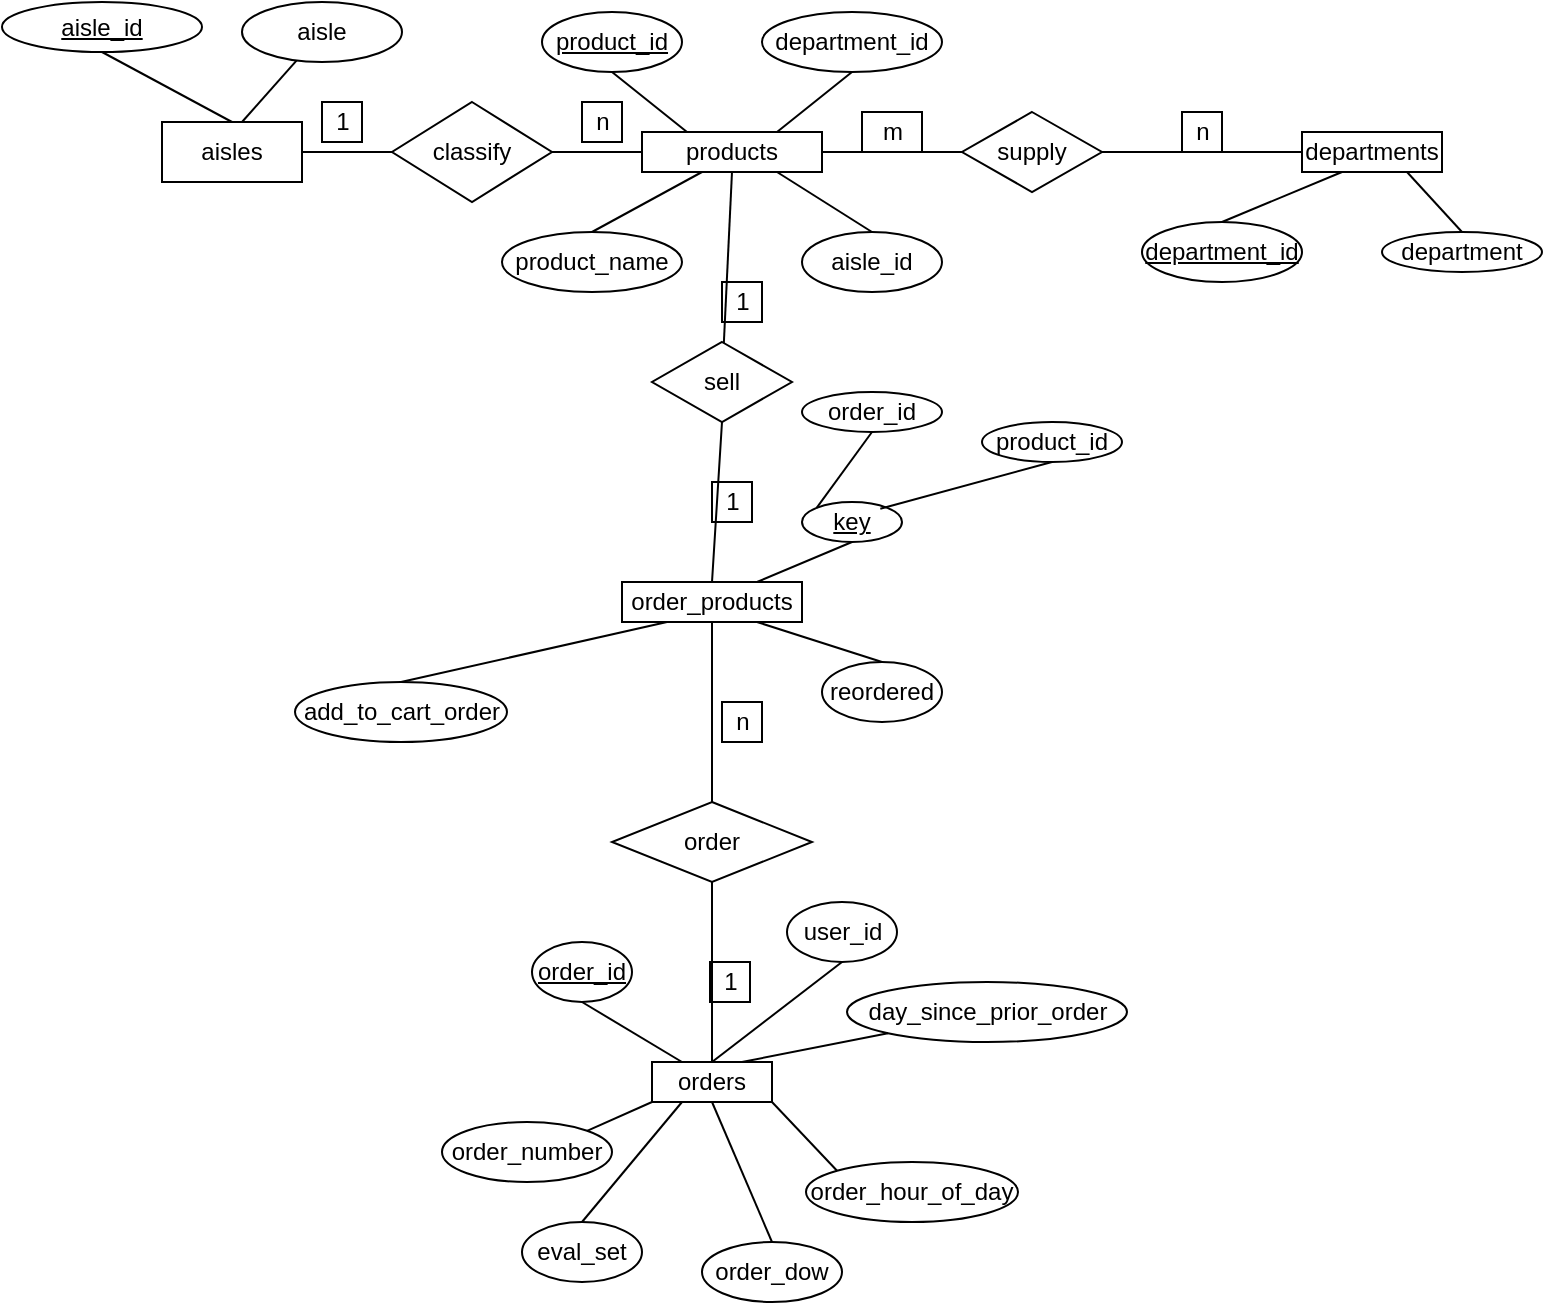 <mxfile>
    <diagram id="0E9O87sROTVYrMjI8Wmk" name="Page-1">
        <mxGraphModel dx="968" dy="830" grid="1" gridSize="10" guides="1" tooltips="1" connect="1" arrows="1" fold="1" page="1" pageScale="1" pageWidth="827" pageHeight="1169" background="#FFFFFF" math="0" shadow="0">
            <root>
                <mxCell id="0"/>
                <mxCell id="1" parent="0"/>
                <mxCell id="2" value="aisles" style="rounded=0;whiteSpace=wrap;html=1;fillColor=none;fontColor=#000000;strokeColor=#000000;" vertex="1" parent="1">
                    <mxGeometry x="120" y="450" width="70" height="30" as="geometry"/>
                </mxCell>
                <mxCell id="3" value="" style="endArrow=none;html=1;entryX=0.5;entryY=1;entryDx=0;entryDy=0;exitX=0.5;exitY=0;exitDx=0;exitDy=0;fillColor=none;fontColor=#000000;strokeColor=#000000;" edge="1" parent="1" source="2" target="5">
                    <mxGeometry width="50" height="50" relative="1" as="geometry">
                        <mxPoint x="152.17" y="460" as="sourcePoint"/>
                        <mxPoint x="69.996" y="415" as="targetPoint"/>
                    </mxGeometry>
                </mxCell>
                <mxCell id="5" value="&lt;u&gt;aisle_id&lt;/u&gt;" style="ellipse;whiteSpace=wrap;html=1;fillColor=none;fontColor=#000000;strokeColor=#000000;" vertex="1" parent="1">
                    <mxGeometry x="40" y="390" width="100" height="25" as="geometry"/>
                </mxCell>
                <mxCell id="7" value="" style="endArrow=none;html=1;fillColor=none;fontColor=#000000;strokeColor=#000000;" edge="1" parent="1" target="8">
                    <mxGeometry width="50" height="50" relative="1" as="geometry">
                        <mxPoint x="160" y="450" as="sourcePoint"/>
                        <mxPoint x="190" y="410" as="targetPoint"/>
                    </mxGeometry>
                </mxCell>
                <mxCell id="8" value="aisle" style="ellipse;whiteSpace=wrap;html=1;fillColor=none;fontColor=#000000;strokeColor=#000000;" vertex="1" parent="1">
                    <mxGeometry x="160" y="390" width="80" height="30" as="geometry"/>
                </mxCell>
                <mxCell id="9" value="departments" style="rounded=0;whiteSpace=wrap;html=1;fillColor=none;fontColor=#000000;strokeColor=#000000;" vertex="1" parent="1">
                    <mxGeometry x="690" y="455" width="70" height="20" as="geometry"/>
                </mxCell>
                <mxCell id="10" value="&lt;u&gt;department_id&lt;/u&gt;" style="ellipse;whiteSpace=wrap;html=1;fillColor=none;fontColor=#000000;strokeColor=#000000;" vertex="1" parent="1">
                    <mxGeometry x="610" y="500" width="80" height="30" as="geometry"/>
                </mxCell>
                <mxCell id="11" value="department" style="ellipse;whiteSpace=wrap;html=1;fillColor=none;fontColor=#000000;strokeColor=#000000;" vertex="1" parent="1">
                    <mxGeometry x="730" y="505" width="80" height="20" as="geometry"/>
                </mxCell>
                <mxCell id="12" value="" style="endArrow=none;html=1;exitX=0.5;exitY=0;exitDx=0;exitDy=0;fillColor=none;fontColor=#000000;strokeColor=#000000;" edge="1" parent="1" source="10">
                    <mxGeometry width="50" height="50" relative="1" as="geometry">
                        <mxPoint x="660" y="525" as="sourcePoint"/>
                        <mxPoint x="710" y="475" as="targetPoint"/>
                    </mxGeometry>
                </mxCell>
                <mxCell id="13" value="" style="endArrow=none;html=1;entryX=0.75;entryY=1;entryDx=0;entryDy=0;exitX=0.5;exitY=0;exitDx=0;exitDy=0;fillColor=none;fontColor=#000000;strokeColor=#000000;" edge="1" parent="1" source="11" target="9">
                    <mxGeometry width="50" height="50" relative="1" as="geometry">
                        <mxPoint x="760" y="505" as="sourcePoint"/>
                        <mxPoint x="810" y="455" as="targetPoint"/>
                    </mxGeometry>
                </mxCell>
                <mxCell id="14" value="order_products" style="rounded=0;whiteSpace=wrap;html=1;fillColor=none;fontColor=#000000;strokeColor=#000000;" vertex="1" parent="1">
                    <mxGeometry x="350" y="680" width="90" height="20" as="geometry"/>
                </mxCell>
                <mxCell id="15" value="order_id" style="ellipse;whiteSpace=wrap;html=1;fillColor=none;fontColor=#000000;strokeColor=#000000;" vertex="1" parent="1">
                    <mxGeometry x="440" y="585" width="70" height="20" as="geometry"/>
                </mxCell>
                <mxCell id="16" value="product_id" style="ellipse;whiteSpace=wrap;html=1;fillColor=none;fontColor=#000000;strokeColor=#000000;" vertex="1" parent="1">
                    <mxGeometry x="530" y="600" width="70" height="20" as="geometry"/>
                </mxCell>
                <mxCell id="17" value="add_to_cart_order" style="ellipse;whiteSpace=wrap;html=1;fillColor=none;fontColor=#000000;strokeColor=#000000;" vertex="1" parent="1">
                    <mxGeometry x="186.5" y="730" width="106" height="30" as="geometry"/>
                </mxCell>
                <mxCell id="18" value="reordered" style="ellipse;whiteSpace=wrap;html=1;fillColor=none;fontColor=#000000;strokeColor=#000000;" vertex="1" parent="1">
                    <mxGeometry x="450" y="720" width="60" height="30" as="geometry"/>
                </mxCell>
                <mxCell id="19" value="" style="endArrow=none;html=1;entryX=0.5;entryY=1;entryDx=0;entryDy=0;exitX=0.783;exitY=0.167;exitDx=0;exitDy=0;exitPerimeter=0;fillColor=none;fontColor=#000000;strokeColor=#000000;" edge="1" parent="1" source="47" target="16">
                    <mxGeometry width="50" height="50" relative="1" as="geometry">
                        <mxPoint x="400" y="680" as="sourcePoint"/>
                        <mxPoint x="440" y="650" as="targetPoint"/>
                    </mxGeometry>
                </mxCell>
                <mxCell id="20" value="" style="endArrow=none;html=1;entryX=0.5;entryY=1;entryDx=0;entryDy=0;exitX=0;exitY=0;exitDx=0;exitDy=0;fillColor=none;fontColor=#000000;strokeColor=#000000;" edge="1" parent="1" source="47" target="15">
                    <mxGeometry width="50" height="50" relative="1" as="geometry">
                        <mxPoint x="390" y="700" as="sourcePoint"/>
                        <mxPoint x="440" y="650" as="targetPoint"/>
                    </mxGeometry>
                </mxCell>
                <mxCell id="21" value="" style="endArrow=none;html=1;exitX=0.5;exitY=0;exitDx=0;exitDy=0;entryX=0.25;entryY=1;entryDx=0;entryDy=0;fillColor=none;fontColor=#000000;strokeColor=#000000;" edge="1" parent="1" source="17" target="14">
                    <mxGeometry width="50" height="50" relative="1" as="geometry">
                        <mxPoint x="390" y="700" as="sourcePoint"/>
                        <mxPoint x="440" y="650" as="targetPoint"/>
                    </mxGeometry>
                </mxCell>
                <mxCell id="22" value="" style="endArrow=none;html=1;exitX=0.5;exitY=0;exitDx=0;exitDy=0;entryX=0.75;entryY=1;entryDx=0;entryDy=0;fillColor=none;fontColor=#000000;strokeColor=#000000;" edge="1" parent="1" source="18" target="14">
                    <mxGeometry width="50" height="50" relative="1" as="geometry">
                        <mxPoint x="390" y="700" as="sourcePoint"/>
                        <mxPoint x="440" y="650" as="targetPoint"/>
                    </mxGeometry>
                </mxCell>
                <mxCell id="23" value="orders" style="rounded=0;whiteSpace=wrap;html=1;fillColor=none;fontColor=#000000;strokeColor=#000000;" vertex="1" parent="1">
                    <mxGeometry x="365" y="920" width="60" height="20" as="geometry"/>
                </mxCell>
                <mxCell id="24" value="&lt;u&gt;order_id&lt;/u&gt;" style="ellipse;whiteSpace=wrap;html=1;fillColor=none;fontColor=#000000;strokeColor=#000000;" vertex="1" parent="1">
                    <mxGeometry x="305" y="860" width="50" height="30" as="geometry"/>
                </mxCell>
                <mxCell id="25" value="user_id" style="ellipse;whiteSpace=wrap;html=1;fillColor=none;fontColor=#000000;strokeColor=#000000;" vertex="1" parent="1">
                    <mxGeometry x="432.5" y="840" width="55" height="30" as="geometry"/>
                </mxCell>
                <mxCell id="26" value="eval_set" style="ellipse;whiteSpace=wrap;html=1;fillColor=none;fontColor=#000000;strokeColor=#000000;" vertex="1" parent="1">
                    <mxGeometry x="300" y="1000" width="60" height="30" as="geometry"/>
                </mxCell>
                <mxCell id="27" value="order_number" style="ellipse;whiteSpace=wrap;html=1;fillColor=none;fontColor=#000000;strokeColor=#000000;" vertex="1" parent="1">
                    <mxGeometry x="260" y="950" width="85" height="30" as="geometry"/>
                </mxCell>
                <mxCell id="28" value="order_dow" style="ellipse;whiteSpace=wrap;html=1;fillColor=none;fontColor=#000000;strokeColor=#000000;" vertex="1" parent="1">
                    <mxGeometry x="390" y="1010" width="70" height="30" as="geometry"/>
                </mxCell>
                <mxCell id="29" value="order_hour_of_day" style="ellipse;whiteSpace=wrap;html=1;fillColor=none;fontColor=#000000;strokeColor=#000000;" vertex="1" parent="1">
                    <mxGeometry x="442" y="970" width="106" height="30" as="geometry"/>
                </mxCell>
                <mxCell id="30" value="day_since_prior_order" style="ellipse;whiteSpace=wrap;html=1;fillColor=none;fontColor=#000000;strokeColor=#000000;" vertex="1" parent="1">
                    <mxGeometry x="462.5" y="880" width="140" height="30" as="geometry"/>
                </mxCell>
                <mxCell id="31" value="" style="endArrow=none;html=1;entryX=0.5;entryY=1;entryDx=0;entryDy=0;exitX=0.5;exitY=0;exitDx=0;exitDy=0;fillColor=none;fontColor=#000000;strokeColor=#000000;" edge="1" parent="1" source="23" target="25">
                    <mxGeometry width="50" height="50" relative="1" as="geometry">
                        <mxPoint x="405" y="970" as="sourcePoint"/>
                        <mxPoint x="455" y="920" as="targetPoint"/>
                    </mxGeometry>
                </mxCell>
                <mxCell id="32" value="" style="endArrow=none;html=1;entryX=0.5;entryY=1;entryDx=0;entryDy=0;exitX=0.25;exitY=0;exitDx=0;exitDy=0;fillColor=none;fontColor=#000000;strokeColor=#000000;" edge="1" parent="1" source="23" target="24">
                    <mxGeometry width="50" height="50" relative="1" as="geometry">
                        <mxPoint x="325" y="940" as="sourcePoint"/>
                        <mxPoint x="375" y="890" as="targetPoint"/>
                    </mxGeometry>
                </mxCell>
                <mxCell id="33" value="" style="endArrow=none;html=1;exitX=1;exitY=0;exitDx=0;exitDy=0;entryX=0;entryY=1;entryDx=0;entryDy=0;fillColor=none;fontColor=#000000;strokeColor=#000000;" edge="1" parent="1" source="27" target="23">
                    <mxGeometry width="50" height="50" relative="1" as="geometry">
                        <mxPoint x="365" y="1000" as="sourcePoint"/>
                        <mxPoint x="415" y="950" as="targetPoint"/>
                    </mxGeometry>
                </mxCell>
                <mxCell id="34" value="" style="endArrow=none;html=1;entryX=0.25;entryY=1;entryDx=0;entryDy=0;fillColor=none;fontColor=#000000;strokeColor=#000000;" edge="1" parent="1" target="23">
                    <mxGeometry width="50" height="50" relative="1" as="geometry">
                        <mxPoint x="330" y="1000" as="sourcePoint"/>
                        <mxPoint x="455" y="920" as="targetPoint"/>
                    </mxGeometry>
                </mxCell>
                <mxCell id="35" value="" style="endArrow=none;html=1;entryX=0;entryY=1;entryDx=0;entryDy=0;exitX=0.75;exitY=0;exitDx=0;exitDy=0;fillColor=none;fontColor=#000000;strokeColor=#000000;" edge="1" parent="1" source="23" target="30">
                    <mxGeometry width="50" height="50" relative="1" as="geometry">
                        <mxPoint x="405" y="970" as="sourcePoint"/>
                        <mxPoint x="455" y="920" as="targetPoint"/>
                    </mxGeometry>
                </mxCell>
                <mxCell id="36" value="" style="endArrow=none;html=1;exitX=0;exitY=0;exitDx=0;exitDy=0;entryX=1;entryY=1;entryDx=0;entryDy=0;fillColor=none;fontColor=#000000;strokeColor=#000000;" edge="1" parent="1" source="29" target="23">
                    <mxGeometry width="50" height="50" relative="1" as="geometry">
                        <mxPoint x="405" y="970" as="sourcePoint"/>
                        <mxPoint x="455" y="920" as="targetPoint"/>
                    </mxGeometry>
                </mxCell>
                <mxCell id="37" value="" style="endArrow=none;html=1;exitX=0.5;exitY=0;exitDx=0;exitDy=0;entryX=0.5;entryY=1;entryDx=0;entryDy=0;fillColor=none;fontColor=#000000;strokeColor=#000000;" edge="1" parent="1" source="28" target="23">
                    <mxGeometry width="50" height="50" relative="1" as="geometry">
                        <mxPoint x="405" y="970" as="sourcePoint"/>
                        <mxPoint x="455" y="920" as="targetPoint"/>
                    </mxGeometry>
                </mxCell>
                <mxCell id="38" value="products" style="rounded=0;whiteSpace=wrap;html=1;fillColor=none;fontColor=#000000;strokeColor=#000000;" vertex="1" parent="1">
                    <mxGeometry x="360" y="455" width="90" height="20" as="geometry"/>
                </mxCell>
                <mxCell id="39" value="&lt;u&gt;product_id&lt;/u&gt;" style="ellipse;whiteSpace=wrap;html=1;fillColor=none;fontColor=#000000;strokeColor=#000000;" vertex="1" parent="1">
                    <mxGeometry x="310" y="395" width="70" height="30" as="geometry"/>
                </mxCell>
                <mxCell id="40" value="product_name" style="ellipse;whiteSpace=wrap;html=1;fillColor=none;fontColor=#000000;strokeColor=#000000;" vertex="1" parent="1">
                    <mxGeometry x="290" y="505" width="90" height="30" as="geometry"/>
                </mxCell>
                <mxCell id="41" value="aisle_id" style="ellipse;whiteSpace=wrap;html=1;fillColor=none;fontColor=#000000;strokeColor=#000000;" vertex="1" parent="1">
                    <mxGeometry x="440" y="505" width="70" height="30" as="geometry"/>
                </mxCell>
                <mxCell id="42" value="department_id" style="ellipse;whiteSpace=wrap;html=1;fillColor=none;fontColor=#000000;strokeColor=#000000;" vertex="1" parent="1">
                    <mxGeometry x="420" y="395" width="90" height="30" as="geometry"/>
                </mxCell>
                <mxCell id="43" value="" style="endArrow=none;html=1;exitX=0.5;exitY=0;exitDx=0;exitDy=0;fillColor=none;fontColor=#000000;strokeColor=#000000;" edge="1" parent="1" source="40">
                    <mxGeometry width="50" height="50" relative="1" as="geometry">
                        <mxPoint x="340" y="525" as="sourcePoint"/>
                        <mxPoint x="390" y="475" as="targetPoint"/>
                    </mxGeometry>
                </mxCell>
                <mxCell id="44" value="" style="endArrow=none;html=1;exitX=0.5;exitY=0;exitDx=0;exitDy=0;entryX=0.75;entryY=1;entryDx=0;entryDy=0;fillColor=none;fontColor=#000000;strokeColor=#000000;" edge="1" parent="1" source="41" target="38">
                    <mxGeometry width="50" height="50" relative="1" as="geometry">
                        <mxPoint x="390" y="525" as="sourcePoint"/>
                        <mxPoint x="440" y="475" as="targetPoint"/>
                    </mxGeometry>
                </mxCell>
                <mxCell id="45" value="" style="endArrow=none;html=1;exitX=0.5;exitY=1;exitDx=0;exitDy=0;entryX=0.25;entryY=0;entryDx=0;entryDy=0;fillColor=none;fontColor=#000000;strokeColor=#000000;" edge="1" parent="1" source="39" target="38">
                    <mxGeometry width="50" height="50" relative="1" as="geometry">
                        <mxPoint x="380" y="515" as="sourcePoint"/>
                        <mxPoint x="430" y="465" as="targetPoint"/>
                    </mxGeometry>
                </mxCell>
                <mxCell id="46" value="" style="endArrow=none;html=1;entryX=0.5;entryY=1;entryDx=0;entryDy=0;exitX=0.75;exitY=0;exitDx=0;exitDy=0;fillColor=none;fontColor=#000000;strokeColor=#000000;" edge="1" parent="1" source="38" target="42">
                    <mxGeometry width="50" height="50" relative="1" as="geometry">
                        <mxPoint x="380" y="515" as="sourcePoint"/>
                        <mxPoint x="430" y="465" as="targetPoint"/>
                    </mxGeometry>
                </mxCell>
                <mxCell id="47" value="&lt;u&gt;key&lt;/u&gt;" style="ellipse;whiteSpace=wrap;html=1;fillColor=none;fontColor=#000000;strokeColor=#000000;" vertex="1" parent="1">
                    <mxGeometry x="440" y="640" width="50" height="20" as="geometry"/>
                </mxCell>
                <mxCell id="48" value="" style="endArrow=none;html=1;exitX=0.75;exitY=0;exitDx=0;exitDy=0;entryX=0.5;entryY=1;entryDx=0;entryDy=0;fillColor=none;fontColor=#000000;strokeColor=#000000;" edge="1" parent="1" source="14" target="47">
                    <mxGeometry width="50" height="50" relative="1" as="geometry">
                        <mxPoint x="390" y="670" as="sourcePoint"/>
                        <mxPoint x="440" y="620" as="targetPoint"/>
                    </mxGeometry>
                </mxCell>
                <mxCell id="49" value="classify" style="rhombus;whiteSpace=wrap;html=1;fillColor=none;fontColor=#000000;strokeColor=#000000;" vertex="1" parent="1">
                    <mxGeometry x="235" y="440" width="80" height="50" as="geometry"/>
                </mxCell>
                <mxCell id="50" value="" style="endArrow=none;html=1;exitX=1;exitY=0.5;exitDx=0;exitDy=0;entryX=0;entryY=0.5;entryDx=0;entryDy=0;fillColor=none;fontColor=#000000;strokeColor=#000000;" edge="1" parent="1" source="2" target="49">
                    <mxGeometry width="50" height="50" relative="1" as="geometry">
                        <mxPoint x="370" y="690" as="sourcePoint"/>
                        <mxPoint x="420" y="640" as="targetPoint"/>
                    </mxGeometry>
                </mxCell>
                <mxCell id="51" value="" style="endArrow=none;html=1;exitX=1;exitY=0.5;exitDx=0;exitDy=0;entryX=0;entryY=0.5;entryDx=0;entryDy=0;fillColor=none;fontColor=#000000;strokeColor=#000000;" edge="1" parent="1" source="49" target="38">
                    <mxGeometry width="50" height="50" relative="1" as="geometry">
                        <mxPoint x="370" y="690" as="sourcePoint"/>
                        <mxPoint x="420" y="640" as="targetPoint"/>
                    </mxGeometry>
                </mxCell>
                <mxCell id="52" value="1" style="text;html=1;align=center;verticalAlign=middle;resizable=0;points=[];autosize=1;fillColor=none;fontColor=#000000;strokeColor=#000000;" vertex="1" parent="1">
                    <mxGeometry x="200" y="440" width="20" height="20" as="geometry"/>
                </mxCell>
                <mxCell id="53" value="n" style="text;html=1;align=center;verticalAlign=middle;resizable=0;points=[];autosize=1;fillColor=none;fontColor=#000000;strokeColor=#000000;" vertex="1" parent="1">
                    <mxGeometry x="330" y="440" width="20" height="20" as="geometry"/>
                </mxCell>
                <mxCell id="54" value="supply" style="rhombus;whiteSpace=wrap;html=1;fillColor=none;fontColor=#000000;strokeColor=#000000;" vertex="1" parent="1">
                    <mxGeometry x="520" y="445" width="70" height="40" as="geometry"/>
                </mxCell>
                <mxCell id="55" value="" style="endArrow=none;html=1;entryX=0;entryY=0.5;entryDx=0;entryDy=0;exitX=1;exitY=0.5;exitDx=0;exitDy=0;fillColor=none;fontColor=#000000;strokeColor=#000000;" edge="1" parent="1" source="54" target="9">
                    <mxGeometry width="50" height="50" relative="1" as="geometry">
                        <mxPoint x="370" y="540" as="sourcePoint"/>
                        <mxPoint x="420" y="490" as="targetPoint"/>
                    </mxGeometry>
                </mxCell>
                <mxCell id="56" value="n" style="text;html=1;align=center;verticalAlign=middle;resizable=0;points=[];autosize=1;fillColor=none;fontColor=#000000;strokeColor=#000000;" vertex="1" parent="1">
                    <mxGeometry x="630" y="445" width="20" height="20" as="geometry"/>
                </mxCell>
                <mxCell id="57" value="" style="endArrow=none;html=1;entryX=0;entryY=0.5;entryDx=0;entryDy=0;exitX=1;exitY=0.5;exitDx=0;exitDy=0;fillColor=none;fontColor=#000000;strokeColor=#000000;" edge="1" parent="1" source="38" target="54">
                    <mxGeometry width="50" height="50" relative="1" as="geometry">
                        <mxPoint x="370" y="540" as="sourcePoint"/>
                        <mxPoint x="420" y="490" as="targetPoint"/>
                    </mxGeometry>
                </mxCell>
                <mxCell id="58" value="m" style="text;html=1;align=center;verticalAlign=middle;resizable=0;points=[];autosize=1;fillColor=none;fontColor=#000000;strokeColor=#000000;" vertex="1" parent="1">
                    <mxGeometry x="470" y="445" width="30" height="20" as="geometry"/>
                </mxCell>
                <mxCell id="60" value="order" style="rhombus;whiteSpace=wrap;html=1;fillColor=none;fontColor=#000000;strokeColor=#000000;" vertex="1" parent="1">
                    <mxGeometry x="345" y="790" width="100" height="40" as="geometry"/>
                </mxCell>
                <mxCell id="61" value="" style="endArrow=none;html=1;exitX=0.5;exitY=0;exitDx=0;exitDy=0;entryX=0.5;entryY=1;entryDx=0;entryDy=0;fillColor=none;fontColor=#000000;strokeColor=#000000;" edge="1" parent="1" source="60" target="14">
                    <mxGeometry width="50" height="50" relative="1" as="geometry">
                        <mxPoint x="370" y="740" as="sourcePoint"/>
                        <mxPoint x="420" y="690" as="targetPoint"/>
                    </mxGeometry>
                </mxCell>
                <mxCell id="62" value="" style="endArrow=none;html=1;exitX=0.5;exitY=0;exitDx=0;exitDy=0;entryX=0.5;entryY=1;entryDx=0;entryDy=0;fillColor=none;fontColor=#000000;strokeColor=#000000;" edge="1" parent="1" source="23" target="60">
                    <mxGeometry width="50" height="50" relative="1" as="geometry">
                        <mxPoint x="370" y="740" as="sourcePoint"/>
                        <mxPoint x="420" y="690" as="targetPoint"/>
                    </mxGeometry>
                </mxCell>
                <mxCell id="63" value="sell" style="rhombus;whiteSpace=wrap;html=1;fillColor=none;fontColor=#000000;strokeColor=#000000;" vertex="1" parent="1">
                    <mxGeometry x="365" y="560" width="70" height="40" as="geometry"/>
                </mxCell>
                <mxCell id="64" value="" style="endArrow=none;html=1;entryX=0.5;entryY=1;entryDx=0;entryDy=0;exitX=0.5;exitY=0;exitDx=0;exitDy=0;fillColor=none;fontColor=#000000;strokeColor=#000000;" edge="1" parent="1" source="14" target="63">
                    <mxGeometry width="50" height="50" relative="1" as="geometry">
                        <mxPoint x="370" y="690" as="sourcePoint"/>
                        <mxPoint x="420" y="640" as="targetPoint"/>
                    </mxGeometry>
                </mxCell>
                <mxCell id="65" value="" style="endArrow=none;html=1;entryX=0.5;entryY=1;entryDx=0;entryDy=0;fillColor=none;fontColor=#000000;strokeColor=#000000;" edge="1" parent="1" source="63" target="38">
                    <mxGeometry width="50" height="50" relative="1" as="geometry">
                        <mxPoint x="370" y="690" as="sourcePoint"/>
                        <mxPoint x="420" y="640" as="targetPoint"/>
                    </mxGeometry>
                </mxCell>
                <mxCell id="66" value="1" style="text;html=1;align=center;verticalAlign=middle;resizable=0;points=[];autosize=1;fillColor=none;fontColor=#000000;strokeColor=#000000;" vertex="1" parent="1">
                    <mxGeometry x="400" y="530" width="20" height="20" as="geometry"/>
                </mxCell>
                <mxCell id="67" value="1" style="text;html=1;align=center;verticalAlign=middle;resizable=0;points=[];autosize=1;fillColor=none;fontColor=#000000;strokeColor=#000000;" vertex="1" parent="1">
                    <mxGeometry x="395" y="630" width="20" height="20" as="geometry"/>
                </mxCell>
                <mxCell id="68" value="1" style="text;html=1;align=center;verticalAlign=middle;resizable=0;points=[];autosize=1;fillColor=none;fontColor=#000000;strokeColor=#000000;" vertex="1" parent="1">
                    <mxGeometry x="394" y="870" width="20" height="20" as="geometry"/>
                </mxCell>
                <mxCell id="69" value="n" style="text;html=1;align=center;verticalAlign=middle;resizable=0;points=[];autosize=1;fillColor=none;fontColor=#000000;strokeColor=#000000;" vertex="1" parent="1">
                    <mxGeometry x="400" y="740" width="20" height="20" as="geometry"/>
                </mxCell>
            </root>
        </mxGraphModel>
    </diagram>
</mxfile>